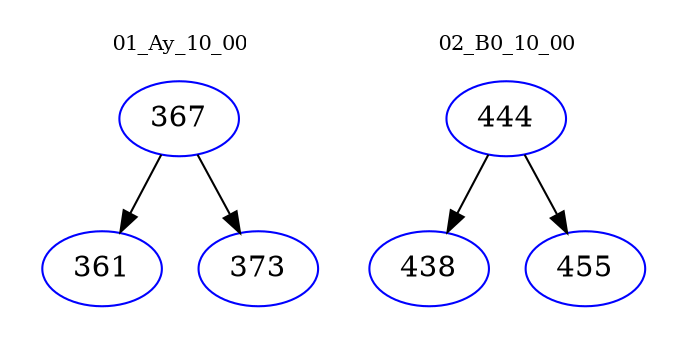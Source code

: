 digraph{
subgraph cluster_0 {
color = white
label = "01_Ay_10_00";
fontsize=10;
T0_367 [label="367", color="blue"]
T0_367 -> T0_361 [color="black"]
T0_361 [label="361", color="blue"]
T0_367 -> T0_373 [color="black"]
T0_373 [label="373", color="blue"]
}
subgraph cluster_1 {
color = white
label = "02_B0_10_00";
fontsize=10;
T1_444 [label="444", color="blue"]
T1_444 -> T1_438 [color="black"]
T1_438 [label="438", color="blue"]
T1_444 -> T1_455 [color="black"]
T1_455 [label="455", color="blue"]
}
}
